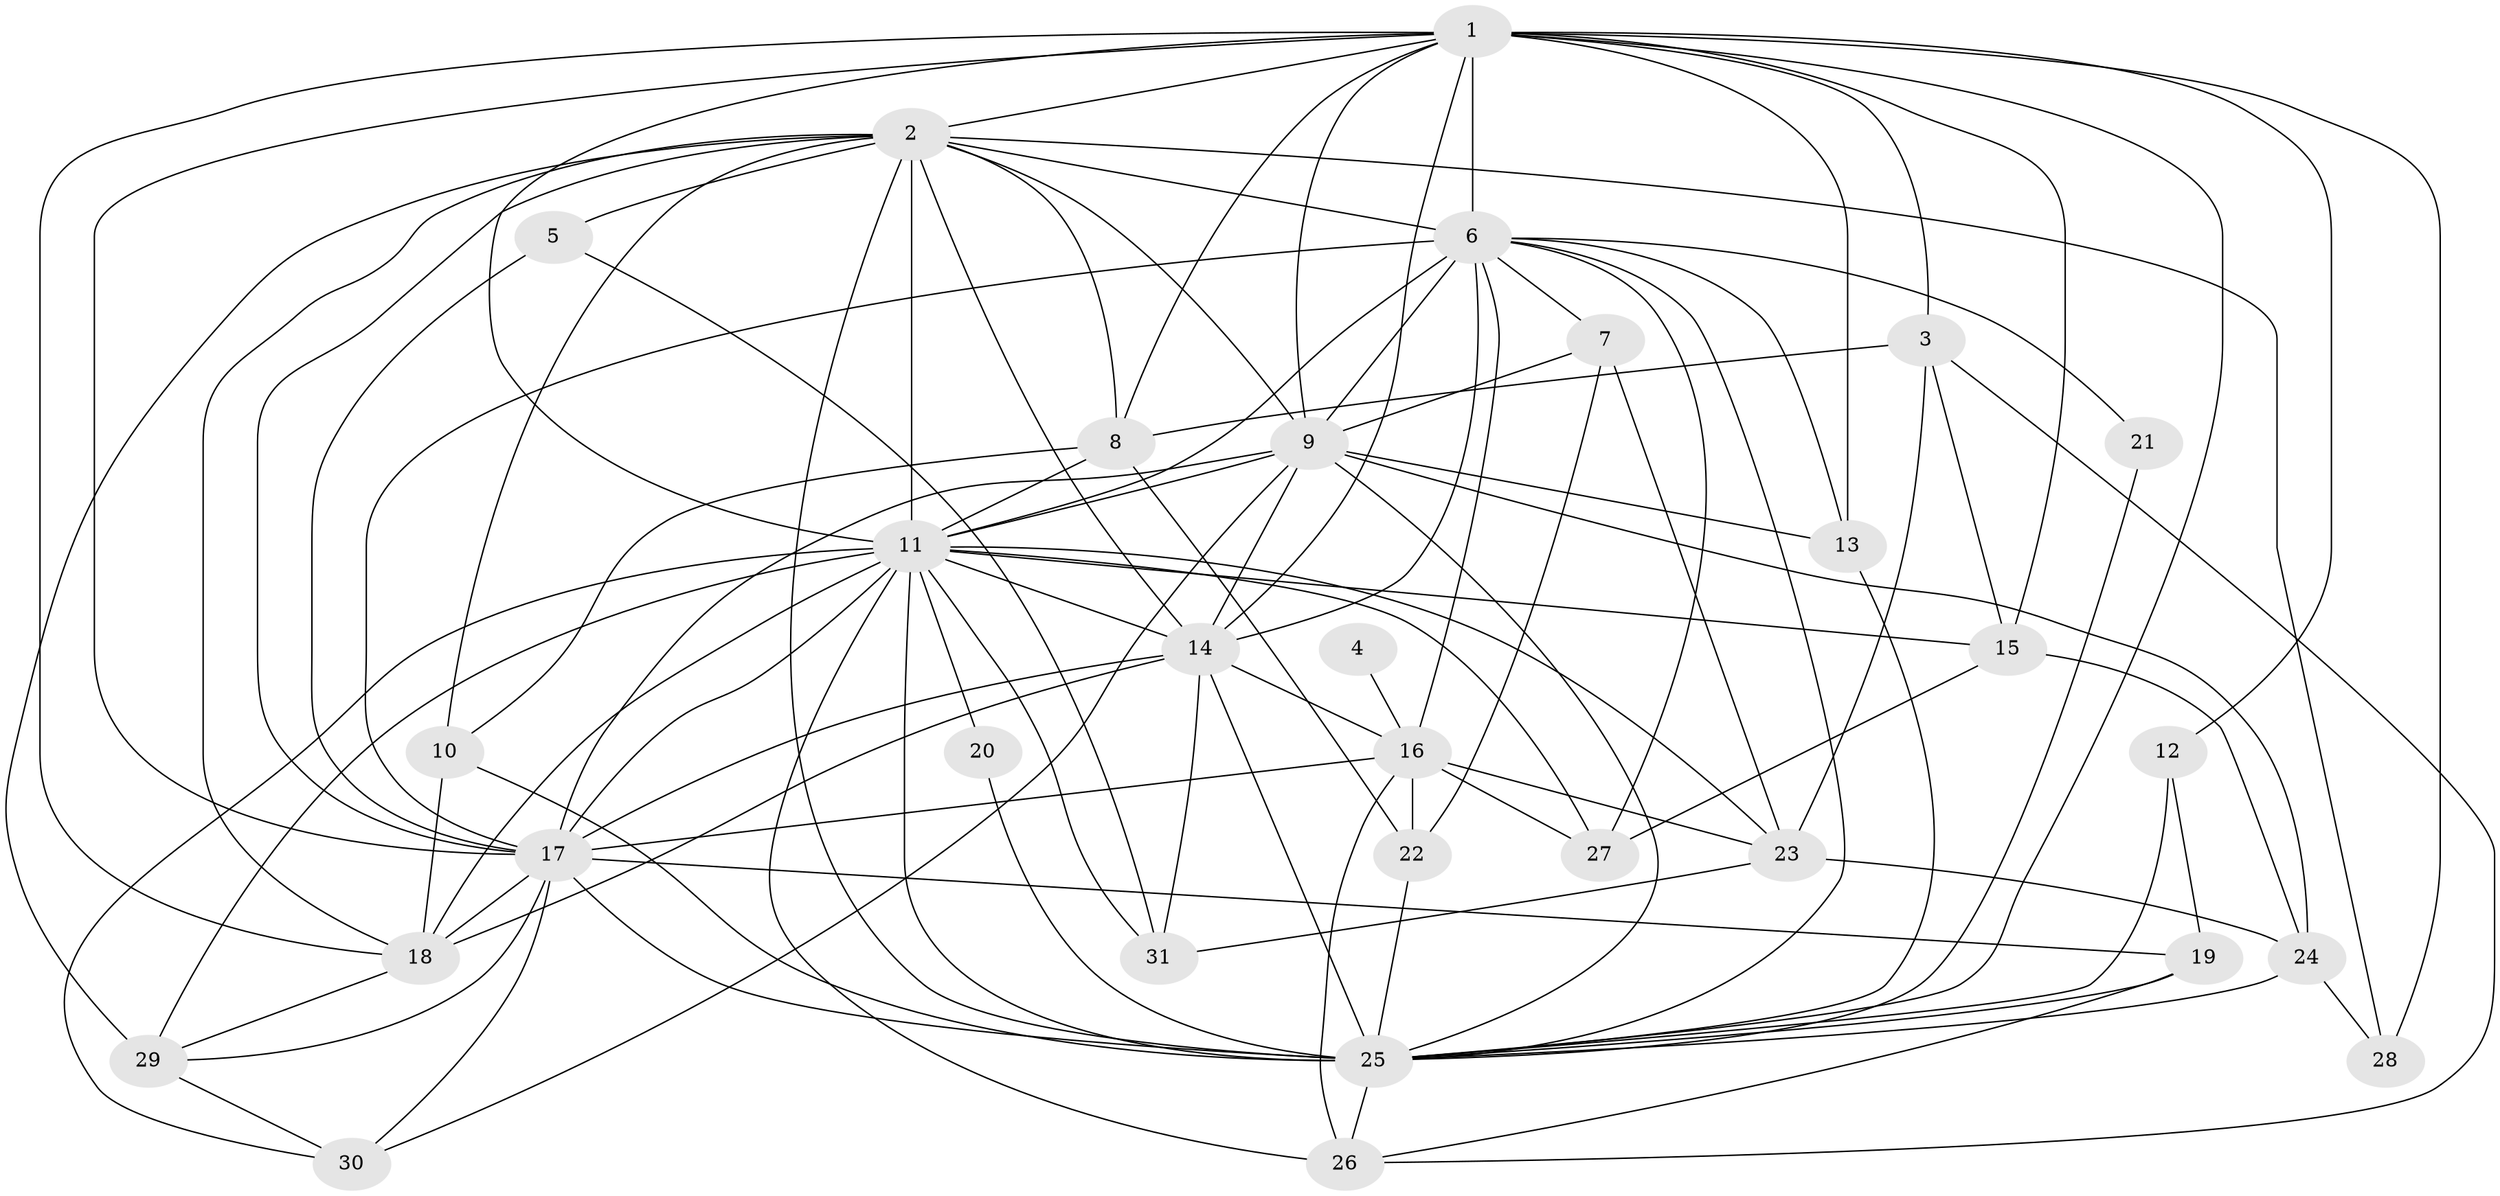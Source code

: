 // original degree distribution, {19: 0.02912621359223301, 20: 0.019417475728155338, 24: 0.009708737864077669, 17: 0.009708737864077669, 13: 0.009708737864077669, 29: 0.009708737864077669, 16: 0.009708737864077669, 4: 0.05825242718446602, 5: 0.04854368932038835, 6: 0.05825242718446602, 2: 0.5339805825242718, 3: 0.1941747572815534, 11: 0.009708737864077669}
// Generated by graph-tools (version 1.1) at 2025/36/03/04/25 23:36:25]
// undirected, 31 vertices, 102 edges
graph export_dot {
  node [color=gray90,style=filled];
  1;
  2;
  3;
  4;
  5;
  6;
  7;
  8;
  9;
  10;
  11;
  12;
  13;
  14;
  15;
  16;
  17;
  18;
  19;
  20;
  21;
  22;
  23;
  24;
  25;
  26;
  27;
  28;
  29;
  30;
  31;
  1 -- 2 [weight=2.0];
  1 -- 3 [weight=2.0];
  1 -- 6 [weight=3.0];
  1 -- 8 [weight=1.0];
  1 -- 9 [weight=2.0];
  1 -- 11 [weight=4.0];
  1 -- 12 [weight=2.0];
  1 -- 13 [weight=1.0];
  1 -- 14 [weight=2.0];
  1 -- 15 [weight=2.0];
  1 -- 17 [weight=2.0];
  1 -- 18 [weight=1.0];
  1 -- 25 [weight=4.0];
  1 -- 28 [weight=1.0];
  2 -- 5 [weight=2.0];
  2 -- 6 [weight=1.0];
  2 -- 8 [weight=2.0];
  2 -- 9 [weight=1.0];
  2 -- 10 [weight=1.0];
  2 -- 11 [weight=2.0];
  2 -- 14 [weight=2.0];
  2 -- 17 [weight=1.0];
  2 -- 18 [weight=1.0];
  2 -- 25 [weight=2.0];
  2 -- 28 [weight=1.0];
  2 -- 29 [weight=2.0];
  3 -- 8 [weight=1.0];
  3 -- 15 [weight=1.0];
  3 -- 23 [weight=1.0];
  3 -- 26 [weight=1.0];
  4 -- 16 [weight=1.0];
  5 -- 17 [weight=1.0];
  5 -- 31 [weight=1.0];
  6 -- 7 [weight=1.0];
  6 -- 9 [weight=1.0];
  6 -- 11 [weight=4.0];
  6 -- 13 [weight=2.0];
  6 -- 14 [weight=2.0];
  6 -- 16 [weight=1.0];
  6 -- 17 [weight=1.0];
  6 -- 21 [weight=1.0];
  6 -- 25 [weight=1.0];
  6 -- 27 [weight=2.0];
  7 -- 9 [weight=1.0];
  7 -- 22 [weight=1.0];
  7 -- 23 [weight=1.0];
  8 -- 10 [weight=1.0];
  8 -- 11 [weight=1.0];
  8 -- 22 [weight=1.0];
  9 -- 11 [weight=2.0];
  9 -- 13 [weight=1.0];
  9 -- 14 [weight=2.0];
  9 -- 17 [weight=1.0];
  9 -- 24 [weight=1.0];
  9 -- 25 [weight=3.0];
  9 -- 30 [weight=1.0];
  10 -- 18 [weight=1.0];
  10 -- 25 [weight=1.0];
  11 -- 14 [weight=5.0];
  11 -- 15 [weight=1.0];
  11 -- 17 [weight=3.0];
  11 -- 18 [weight=1.0];
  11 -- 20 [weight=1.0];
  11 -- 23 [weight=2.0];
  11 -- 25 [weight=6.0];
  11 -- 26 [weight=1.0];
  11 -- 27 [weight=1.0];
  11 -- 29 [weight=2.0];
  11 -- 30 [weight=1.0];
  11 -- 31 [weight=2.0];
  12 -- 19 [weight=1.0];
  12 -- 25 [weight=1.0];
  13 -- 25 [weight=1.0];
  14 -- 16 [weight=1.0];
  14 -- 17 [weight=2.0];
  14 -- 18 [weight=1.0];
  14 -- 25 [weight=1.0];
  14 -- 31 [weight=2.0];
  15 -- 24 [weight=1.0];
  15 -- 27 [weight=1.0];
  16 -- 17 [weight=1.0];
  16 -- 22 [weight=2.0];
  16 -- 23 [weight=1.0];
  16 -- 26 [weight=2.0];
  16 -- 27 [weight=1.0];
  17 -- 18 [weight=1.0];
  17 -- 19 [weight=1.0];
  17 -- 25 [weight=3.0];
  17 -- 29 [weight=1.0];
  17 -- 30 [weight=1.0];
  18 -- 29 [weight=1.0];
  19 -- 25 [weight=2.0];
  19 -- 26 [weight=1.0];
  20 -- 25 [weight=1.0];
  21 -- 25 [weight=1.0];
  22 -- 25 [weight=1.0];
  23 -- 24 [weight=1.0];
  23 -- 31 [weight=1.0];
  24 -- 25 [weight=1.0];
  24 -- 28 [weight=1.0];
  25 -- 26 [weight=1.0];
  29 -- 30 [weight=1.0];
}
